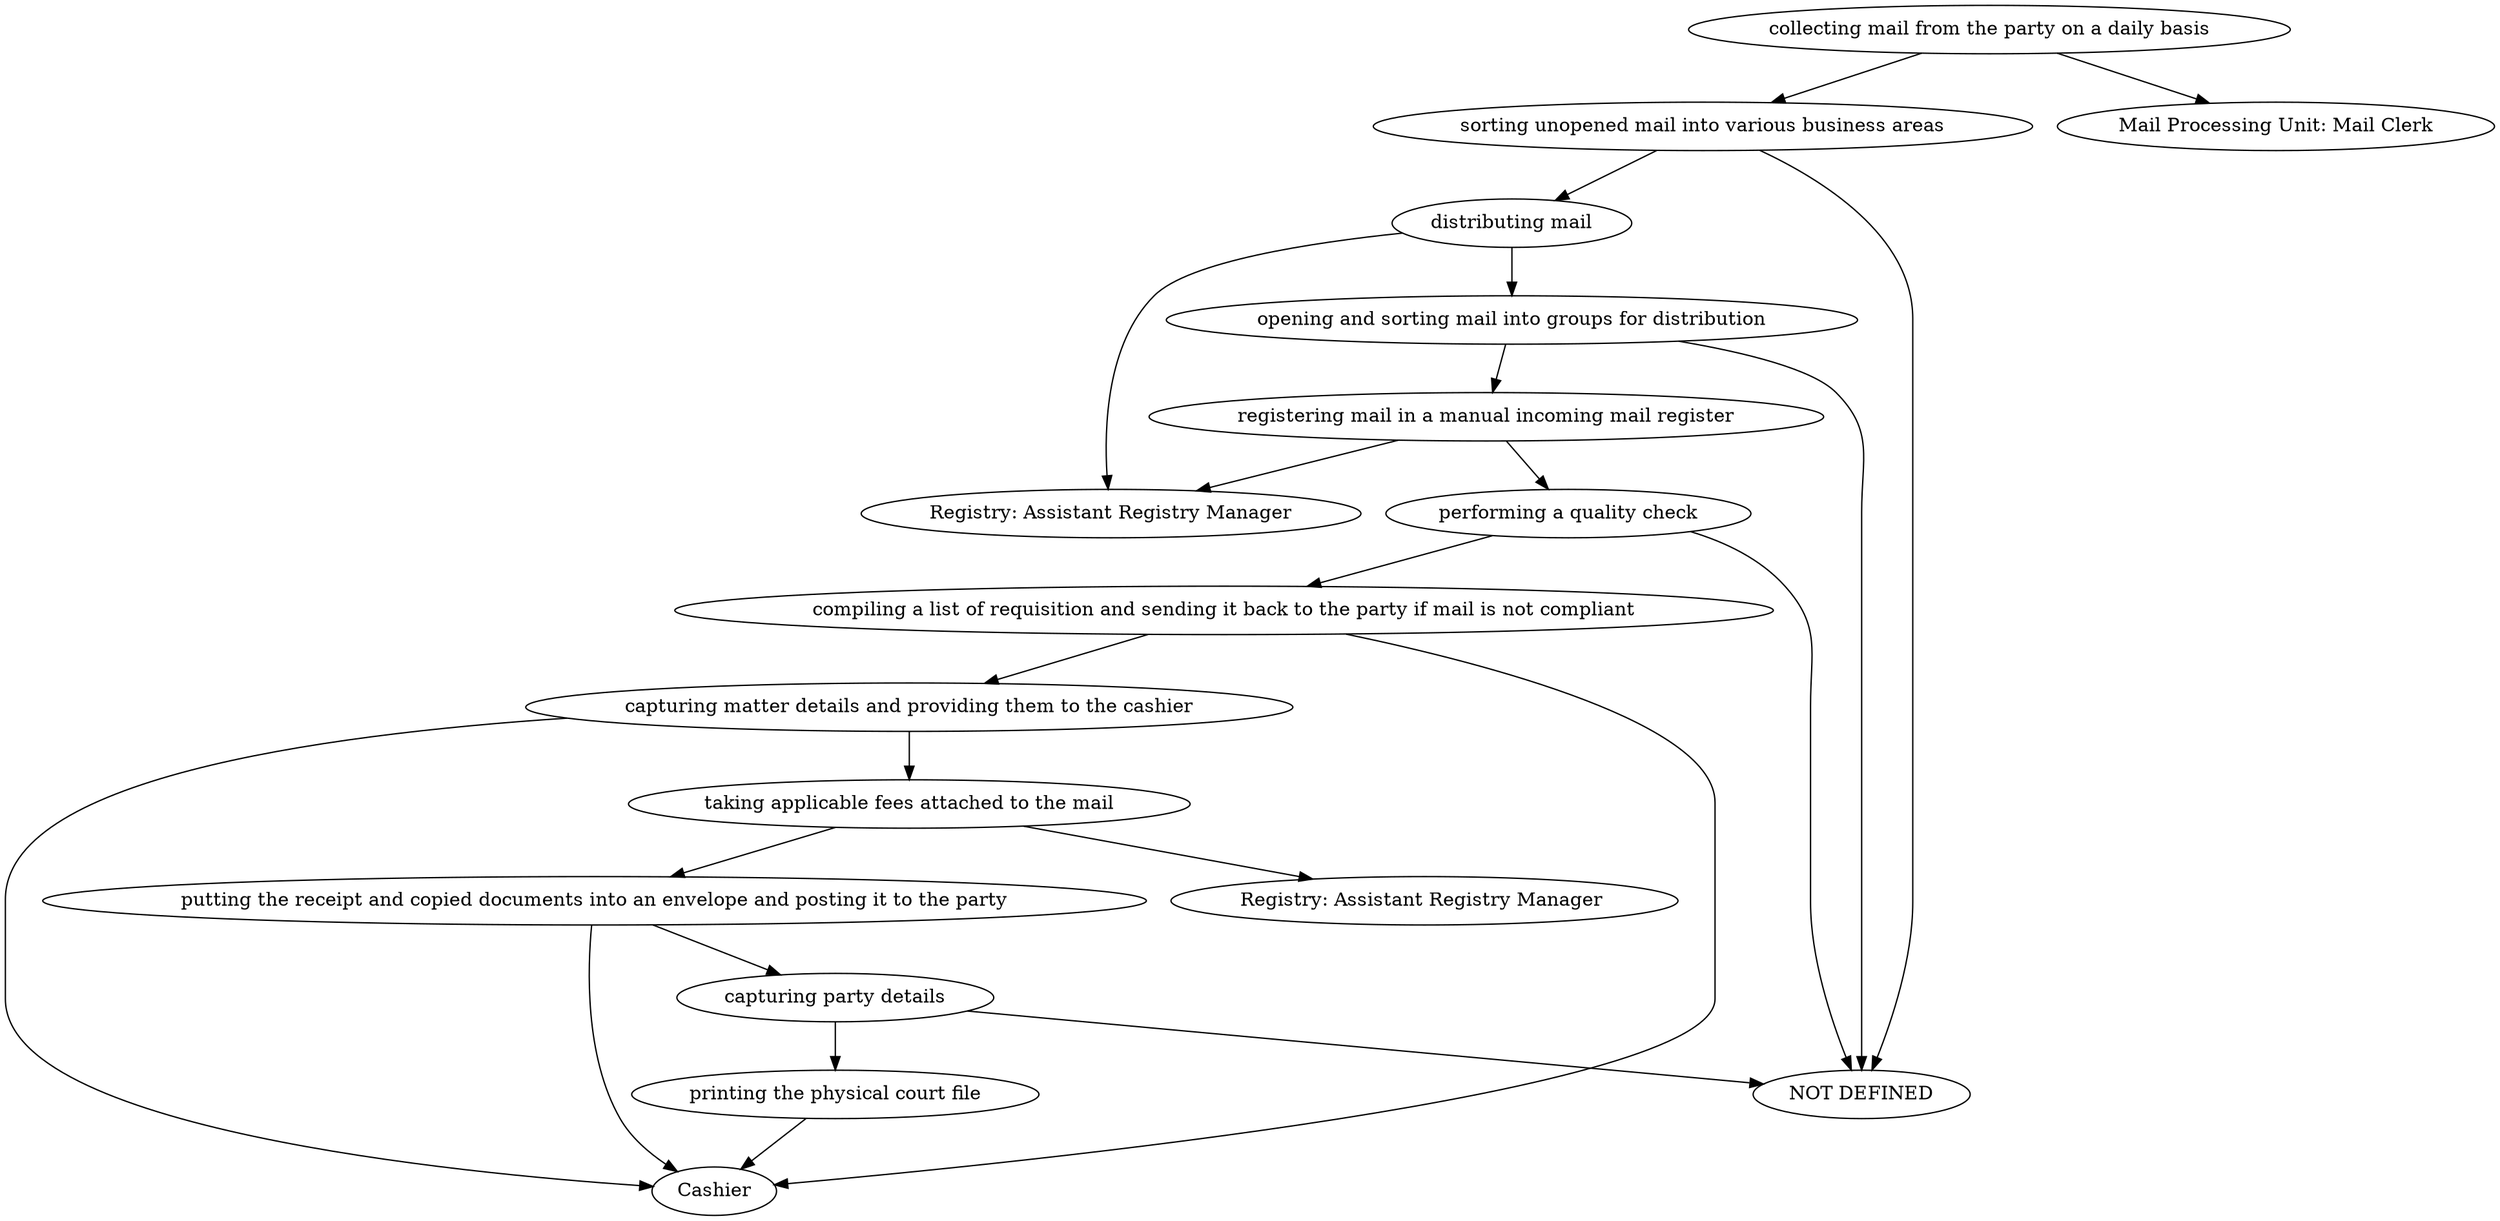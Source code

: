 strict digraph "doc-3.5" {
	graph [name="doc-3.5"];
	"collecting mail from the party on a daily basis"	[attrs="{'type': 'Activity', 'label': 'collecting mail from the party on a daily basis'}"];
	"sorting unopened mail into various business areas"	[attrs="{'type': 'Activity', 'label': 'sorting unopened mail into various business areas'}"];
	"collecting mail from the party on a daily basis" -> "sorting unopened mail into various business areas"	[attrs="{'type': 'flow', 'label': 'flow'}"];
	"Mail Processing Unit: Mail Clerk"	[attrs="{'type': 'Actor', 'label': 'Mail Processing Unit: Mail Clerk'}"];
	"collecting mail from the party on a daily basis" -> "Mail Processing Unit: Mail Clerk"	[attrs="{'type': 'actor performer', 'label': 'actor performer'}"];
	"distributing mail"	[attrs="{'type': 'Activity', 'label': 'distributing mail'}"];
	"sorting unopened mail into various business areas" -> "distributing mail"	[attrs="{'type': 'flow', 'label': 'flow'}"];
	"NOT DEFINED"	[attrs="{'type': 'Actor', 'label': 'NOT DEFINED'}"];
	"sorting unopened mail into various business areas" -> "NOT DEFINED"	[attrs="{'type': 'actor performer', 'label': 'actor performer'}"];
	"opening and sorting mail into groups for distribution"	[attrs="{'type': 'Activity', 'label': 'opening and sorting mail into groups for distribution'}"];
	"distributing mail" -> "opening and sorting mail into groups for distribution"	[attrs="{'type': 'flow', 'label': 'flow'}"];
	"Registry: Assistant Registry Manager"	[attrs="{'type': 'Actor', 'label': 'Registry: Assistant Registry Manager'}"];
	"distributing mail" -> "Registry: Assistant Registry Manager"	[attrs="{'type': 'actor performer', 'label': 'actor performer'}"];
	"registering mail in a manual incoming mail register"	[attrs="{'type': 'Activity', 'label': 'registering mail in a manual incoming mail register'}"];
	"opening and sorting mail into groups for distribution" -> "registering mail in a manual incoming mail register"	[attrs="{'type': 'flow', 'label': 'flow'}"];
	"opening and sorting mail into groups for distribution" -> "NOT DEFINED"	[attrs="{'type': 'actor performer', 'label': 'actor performer'}"];
	"performing a quality check"	[attrs="{'type': 'Activity', 'label': 'performing a quality check'}"];
	"registering mail in a manual incoming mail register" -> "performing a quality check"	[attrs="{'type': 'flow', 'label': 'flow'}"];
	"registering mail in a manual incoming mail register" -> "Registry: Assistant Registry Manager"	[attrs="{'type': 'actor performer', 'label': 'actor performer'}"];
	"compiling a list of requisition and sending it back to the party if mail is not compliant"	[attrs="{'type': 'Activity', 'label': 'compiling a list of requisition and sending it back to the party if mail is not compliant'}"];
	"performing a quality check" -> "compiling a list of requisition and sending it back to the party if mail is not compliant"	[attrs="{'type': 'flow', 'label': 'flow'}"];
	"performing a quality check" -> "NOT DEFINED"	[attrs="{'type': 'actor performer', 'label': 'actor performer'}"];
	"capturing matter details and providing them to the cashier"	[attrs="{'type': 'Activity', 'label': 'capturing matter details and providing them to the cashier'}"];
	"compiling a list of requisition and sending it back to the party if mail is not compliant" -> "capturing matter details and providing them to the cashier"	[attrs="{'type': 'flow', 'label': 'flow'}"];
	Cashier	[attrs="{'type': 'Actor', 'label': 'Cashier'}"];
	"compiling a list of requisition and sending it back to the party if mail is not compliant" -> Cashier	[attrs="{'type': 'actor performer', 'label': 'actor performer'}"];
	"taking applicable fees attached to the mail"	[attrs="{'type': 'Activity', 'label': 'taking applicable fees attached to the mail'}"];
	"capturing matter details and providing them to the cashier" -> "taking applicable fees attached to the mail"	[attrs="{'type': 'flow', 'label': 'flow'}"];
	"capturing matter details and providing them to the cashier" -> Cashier	[attrs="{'type': 'actor performer', 'label': 'actor performer'}"];
	"putting the receipt and copied documents into an envelope and posting it to the party"	[attrs="{'type': 'Activity', 'label': 'putting the receipt and copied documents into an envelope and posting it to the party'}"];
	"taking applicable fees attached to the mail" -> "putting the receipt and copied documents into an envelope and posting it to the party"	[attrs="{'type': 'flow', 'label': 'flow'}"];
	"Registry: Assistant Registry Manager "	[attrs="{'type': 'Actor', 'label': 'Registry: Assistant Registry Manager '}"];
	"taking applicable fees attached to the mail" -> "Registry: Assistant Registry Manager "	[attrs="{'type': 'actor performer', 'label': 'actor performer'}"];
	"capturing party details"	[attrs="{'type': 'Activity', 'label': 'capturing party details'}"];
	"putting the receipt and copied documents into an envelope and posting it to the party" -> "capturing party details"	[attrs="{'type': 'flow', 'label': 'flow'}"];
	"putting the receipt and copied documents into an envelope and posting it to the party" -> Cashier	[attrs="{'type': 'actor performer', 'label': 'actor performer'}"];
	"printing the physical court file"	[attrs="{'type': 'Activity', 'label': 'printing the physical court file'}"];
	"capturing party details" -> "printing the physical court file"	[attrs="{'type': 'flow', 'label': 'flow'}"];
	"capturing party details" -> "NOT DEFINED"	[attrs="{'type': 'actor performer', 'label': 'actor performer'}"];
	"printing the physical court file" -> Cashier	[attrs="{'type': 'actor performer', 'label': 'actor performer'}"];
}

